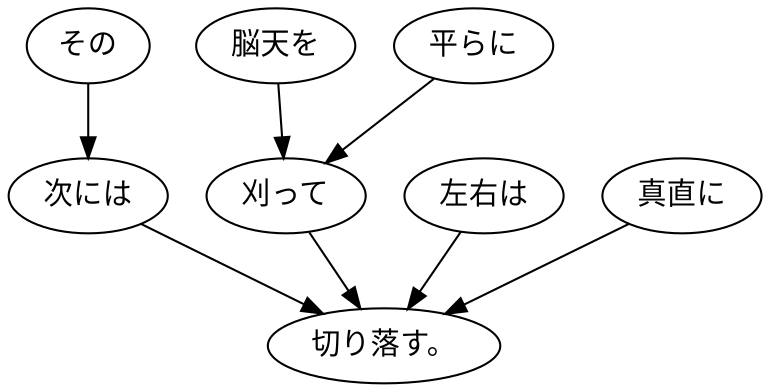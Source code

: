 digraph graph3379 {
	node0 [label="その"];
	node1 [label="次には"];
	node2 [label="脳天を"];
	node3 [label="平らに"];
	node4 [label="刈って"];
	node5 [label="左右は"];
	node6 [label="真直に"];
	node7 [label="切り落す。"];
	node0 -> node1;
	node1 -> node7;
	node2 -> node4;
	node3 -> node4;
	node4 -> node7;
	node5 -> node7;
	node6 -> node7;
}
